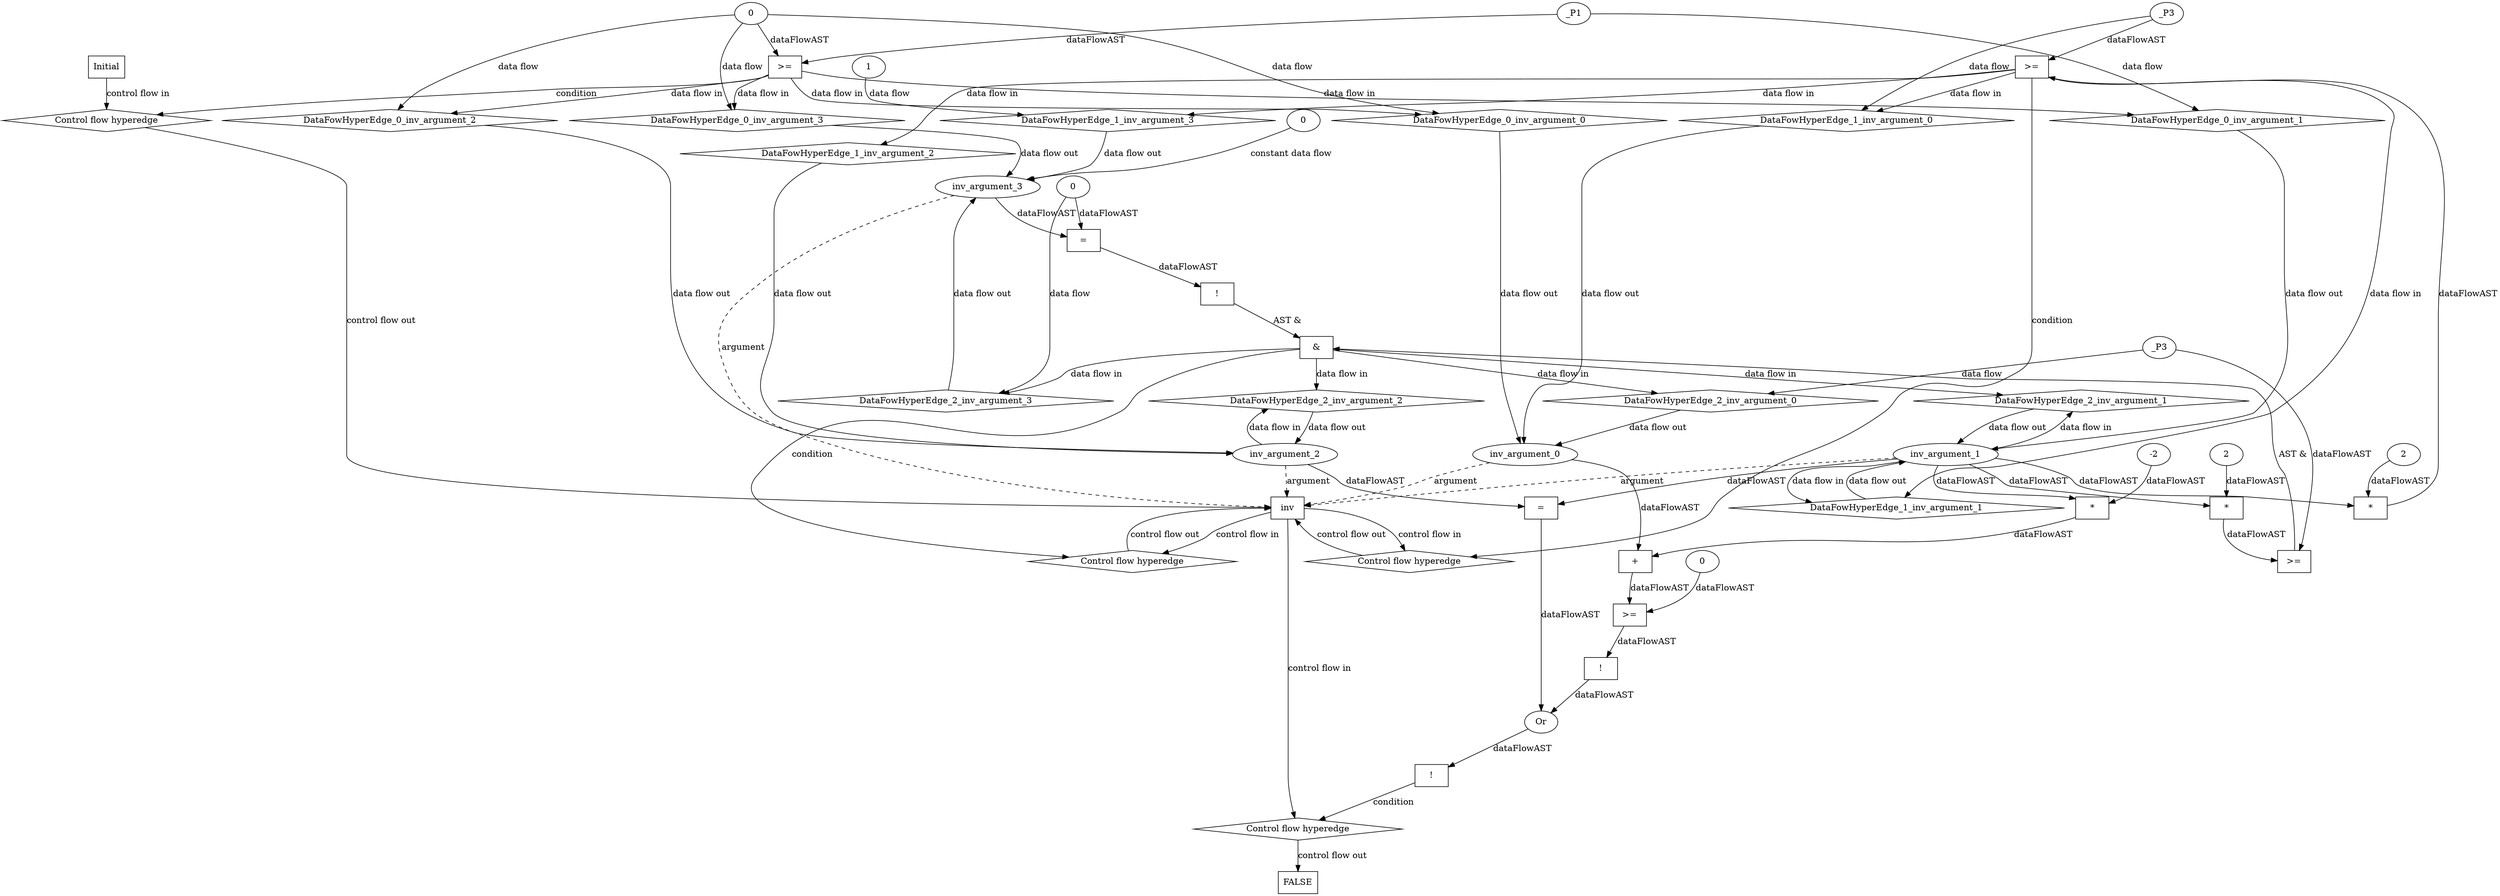 digraph dag {
"inv" [label="inv" nodeName="inv" class=cfn  shape="rect"];
FALSE [label="FALSE" nodeName=FALSE class=cfn  shape="rect"];
Initial [label="Initial" nodeName=Initial class=cfn  shape="rect"];
ControlFowHyperEdge_0 [label="Control flow hyperedge" nodeName=ControlFowHyperEdge_0 class=controlFlowHyperEdge shape="diamond"];
"Initial" -> ControlFowHyperEdge_0 [label="control flow in"]
ControlFowHyperEdge_0 -> "inv" [label="control flow out"]
ControlFowHyperEdge_1 [label="Control flow hyperedge" nodeName=ControlFowHyperEdge_1 class=controlFlowHyperEdge shape="diamond"];
"inv" -> ControlFowHyperEdge_1 [label="control flow in"]
ControlFowHyperEdge_1 -> "inv" [label="control flow out"]
ControlFowHyperEdge_2 [label="Control flow hyperedge" nodeName=ControlFowHyperEdge_2 class=controlFlowHyperEdge shape="diamond"];
"inv" -> ControlFowHyperEdge_2 [label="control flow in"]
ControlFowHyperEdge_2 -> "inv" [label="control flow out"]
ControlFowHyperEdge_3 [label="Control flow hyperedge" nodeName=ControlFowHyperEdge_3 class=controlFlowHyperEdge shape="diamond"];
"inv" -> ControlFowHyperEdge_3 [label="control flow in"]
ControlFowHyperEdge_3 -> "FALSE" [label="control flow out"]
"inv_argument_0" [label="inv_argument_0" nodeName=argument0 class=argument  head="inv" shape="oval"];
"inv_argument_0" -> "inv"[label="argument" style="dashed"]
"inv_argument_1" [label="inv_argument_1" nodeName=argument1 class=argument  head="inv" shape="oval"];
"inv_argument_1" -> "inv"[label="argument" style="dashed"]
"inv_argument_2" [label="inv_argument_2" nodeName=argument2 class=argument  head="inv" shape="oval"];
"inv_argument_2" -> "inv"[label="argument" style="dashed"]
"inv_argument_3" [label="inv_argument_3" nodeName=argument3 class=argument  head="inv" shape="oval"];
"inv_argument_3" -> "inv"[label="argument" style="dashed"]

"xxxinv___Initial_0xxxguard_0_node_0" [label=">=" nodeName="xxxinv___Initial_0xxxguard_0_node_0" class=Operator  shape="rect"];
"xxxinv___Initial_0xxxdataFlow1_node_0" -> "xxxinv___Initial_0xxxguard_0_node_0"[label="dataFlowAST"]
"xxxinv___Initial_0xxxdataFlow_0_node_0" -> "xxxinv___Initial_0xxxguard_0_node_0"[label="dataFlowAST"]

"xxxinv___Initial_0xxxguard_0_node_0" -> "ControlFowHyperEdge_0" [label="condition"];
"xxxinv___Initial_0xxxdataFlow_0_node_0" [label="0" nodeName="xxxinv___Initial_0xxxdataFlow_0_node_0" class=Literal ];

"xxxinv___Initial_0xxxdataFlow_0_node_0" -> "DataFowHyperEdge_0_inv_argument_0" [label="data flow"];
"xxxinv___Initial_0xxxdataFlow1_node_0" [label="_P1" nodeName="xxxinv___Initial_0xxxdataFlow1_node_0" class=Constant ];

"xxxinv___Initial_0xxxdataFlow1_node_0" -> "DataFowHyperEdge_0_inv_argument_1" [label="data flow"];

"xxxinv___Initial_0xxxdataFlow_0_node_0" -> "DataFowHyperEdge_0_inv_argument_2" [label="data flow"];

"xxxinv___Initial_0xxxdataFlow_0_node_0" -> "DataFowHyperEdge_0_inv_argument_3" [label="data flow"];
"xxxinv___inv_1xxxguard_0_node_0" [label=">=" nodeName="xxxinv___inv_1xxxguard_0_node_0" class=Operator  shape="rect"];
"xxxinv___inv_1xxxguard_0_node_1" [label="*" nodeName="xxxinv___inv_1xxxguard_0_node_1" class=Operator  shape="rect"];
"xxxinv___inv_1xxxguard_0_node_2" [label="2" nodeName="xxxinv___inv_1xxxguard_0_node_2" class=Coeff ];
"xxxinv___inv_1xxxguard_0_node_1" -> "xxxinv___inv_1xxxguard_0_node_0"[label="dataFlowAST"]
"xxxinv___inv_1xxxdataFlow_0_node_0" -> "xxxinv___inv_1xxxguard_0_node_0"[label="dataFlowAST"]
"xxxinv___inv_1xxxguard_0_node_2" -> "xxxinv___inv_1xxxguard_0_node_1"[label="dataFlowAST"]
"inv_argument_1" -> "xxxinv___inv_1xxxguard_0_node_1"[label="dataFlowAST"]

"xxxinv___inv_1xxxguard_0_node_0" -> "ControlFowHyperEdge_1" [label="condition"];
"xxxinv___inv_1xxxdataFlow_0_node_0" [label="_P3" nodeName="xxxinv___inv_1xxxdataFlow_0_node_0" class=Constant ];

"xxxinv___inv_1xxxdataFlow_0_node_0" -> "DataFowHyperEdge_1_inv_argument_0" [label="data flow"];
"xxxinv___inv_1xxxdataFlow1_node_0" [label="1" nodeName="xxxinv___inv_1xxxdataFlow1_node_0" class=Literal ];

"xxxinv___inv_1xxxdataFlow1_node_0" -> "DataFowHyperEdge_1_inv_argument_3" [label="data flow"];
"xxxinv___inv_2xxx_and" [label="&" nodeName="xxxinv___inv_2xxx_and" class=Operator shape="rect"];
"xxxinv___inv_2xxxguard_0_node_0" [label="!" nodeName="xxxinv___inv_2xxxguard_0_node_0" class=Operator shape="rect"];
"xxxinv___inv_2xxxguard_0_node_1" [label="=" nodeName="xxxinv___inv_2xxxguard_0_node_1" class=Operator  shape="rect"];
"xxxinv___inv_2xxxguard_0_node_1" -> "xxxinv___inv_2xxxguard_0_node_0"[label="dataFlowAST"]
"inv_argument_3" -> "xxxinv___inv_2xxxguard_0_node_1"[label="dataFlowAST"]
"xxxinv___inv_2xxxdataFlow1_node_0" -> "xxxinv___inv_2xxxguard_0_node_1"[label="dataFlowAST"]

"xxxinv___inv_2xxxguard_0_node_0" -> "xxxinv___inv_2xxx_and" [label="AST &"];
"xxxinv___inv_2xxxguard1_node_0" [label=">=" nodeName="xxxinv___inv_2xxxguard1_node_0" class=Operator  shape="rect"];
"xxxinv___inv_2xxxguard1_node_1" [label="*" nodeName="xxxinv___inv_2xxxguard1_node_1" class=Operator  shape="rect"];
"xxxinv___inv_2xxxguard1_node_2" [label="2" nodeName="xxxinv___inv_2xxxguard1_node_2" class=Coeff ];
"xxxinv___inv_2xxxguard1_node_1" -> "xxxinv___inv_2xxxguard1_node_0"[label="dataFlowAST"]
"xxxinv___inv_2xxxdataFlow_0_node_0" -> "xxxinv___inv_2xxxguard1_node_0"[label="dataFlowAST"]
"xxxinv___inv_2xxxguard1_node_2" -> "xxxinv___inv_2xxxguard1_node_1"[label="dataFlowAST"]
"inv_argument_1" -> "xxxinv___inv_2xxxguard1_node_1"[label="dataFlowAST"]

"xxxinv___inv_2xxxguard1_node_0" -> "xxxinv___inv_2xxx_and" [label="AST &"];
"xxxinv___inv_2xxx_and" -> "ControlFowHyperEdge_2" [label="condition"];
"xxxinv___inv_2xxxdataFlow_0_node_0" [label="_P3" nodeName="xxxinv___inv_2xxxdataFlow_0_node_0" class=Constant ];

"xxxinv___inv_2xxxdataFlow_0_node_0" -> "DataFowHyperEdge_2_inv_argument_0" [label="data flow"];
"xxxinv___inv_2xxxdataFlow1_node_0" [label="0" nodeName="xxxinv___inv_2xxxdataFlow1_node_0" class=Literal ];

"xxxinv___inv_2xxxdataFlow1_node_0" -> "DataFowHyperEdge_2_inv_argument_3" [label="data flow"];
"xxxFALSE___inv_3xxxguard_0_node_0" [label="!" nodeName="xxxFALSE___inv_3xxxguard_0_node_0" class=Operator shape="rect"];
"xxxFALSE___inv_3xxxguard_0_node_1" [label="Or" nodeName="xxxFALSE___inv_3xxxguard_0_node_1" class=Operator ];
"xxxFALSE___inv_3xxxguard_0_node_2" [label="!" nodeName="xxxFALSE___inv_3xxxguard_0_node_2" class=Operator shape="rect"];
"xxxFALSE___inv_3xxxguard_0_node_3" [label=">=" nodeName="xxxFALSE___inv_3xxxguard_0_node_3" class=Operator  shape="rect"];
"xxxFALSE___inv_3xxxguard_0_node_4" [label="+" nodeName="xxxFALSE___inv_3xxxguard_0_node_4" class= Operator shape="rect"];
"xxxFALSE___inv_3xxxguard_0_node_6" [label="*" nodeName="xxxFALSE___inv_3xxxguard_0_node_6" class=Operator  shape="rect"];
"xxxFALSE___inv_3xxxguard_0_node_7" [label="-2" nodeName="xxxFALSE___inv_3xxxguard_0_node_7" class=Coeff ];
"xxxFALSE___inv_3xxxguard_0_node_9" [label="0" nodeName="xxxFALSE___inv_3xxxguard_0_node_9" class=Literal ];
"xxxFALSE___inv_3xxxguard_0_node_10" [label="=" nodeName="xxxFALSE___inv_3xxxguard_0_node_10" class=Operator  shape="rect"];
"xxxFALSE___inv_3xxxguard_0_node_1" -> "xxxFALSE___inv_3xxxguard_0_node_0"[label="dataFlowAST"]
"xxxFALSE___inv_3xxxguard_0_node_2" -> "xxxFALSE___inv_3xxxguard_0_node_1"[label="dataFlowAST"]
"xxxFALSE___inv_3xxxguard_0_node_10" -> "xxxFALSE___inv_3xxxguard_0_node_1"[label="dataFlowAST"]
"xxxFALSE___inv_3xxxguard_0_node_3" -> "xxxFALSE___inv_3xxxguard_0_node_2"[label="dataFlowAST"]
"xxxFALSE___inv_3xxxguard_0_node_4" -> "xxxFALSE___inv_3xxxguard_0_node_3"[label="dataFlowAST"]
"xxxFALSE___inv_3xxxguard_0_node_9" -> "xxxFALSE___inv_3xxxguard_0_node_3"[label="dataFlowAST"]
"inv_argument_0" -> "xxxFALSE___inv_3xxxguard_0_node_4"[label="dataFlowAST"]
"xxxFALSE___inv_3xxxguard_0_node_6" -> "xxxFALSE___inv_3xxxguard_0_node_4"[label="dataFlowAST"]
"inv_argument_1" -> "xxxFALSE___inv_3xxxguard_0_node_6"[label="dataFlowAST"]
"xxxFALSE___inv_3xxxguard_0_node_7" -> "xxxFALSE___inv_3xxxguard_0_node_6"[label="dataFlowAST"]
"inv_argument_2" -> "xxxFALSE___inv_3xxxguard_0_node_10"[label="dataFlowAST"]
"inv_argument_1" -> "xxxFALSE___inv_3xxxguard_0_node_10"[label="dataFlowAST"]

"xxxFALSE___inv_3xxxguard_0_node_0" -> "ControlFowHyperEdge_3" [label="condition"];
"DataFowHyperEdge_0_inv_argument_0" [label="DataFowHyperEdge_0_inv_argument_0" nodeName="DataFowHyperEdge_0_inv_argument_0" class=DataFlowHyperedge shape="diamond"];
"DataFowHyperEdge_0_inv_argument_0" -> "inv_argument_0"[label="data flow out"]
"xxxinv___Initial_0xxxguard_0_node_0" -> "DataFowHyperEdge_0_inv_argument_0"[label="data flow in"]
"DataFowHyperEdge_0_inv_argument_1" [label="DataFowHyperEdge_0_inv_argument_1" nodeName="DataFowHyperEdge_0_inv_argument_1" class=DataFlowHyperedge shape="diamond"];
"DataFowHyperEdge_0_inv_argument_1" -> "inv_argument_1"[label="data flow out"]
"xxxinv___Initial_0xxxguard_0_node_0" -> "DataFowHyperEdge_0_inv_argument_1"[label="data flow in"]
"DataFowHyperEdge_0_inv_argument_2" [label="DataFowHyperEdge_0_inv_argument_2" nodeName="DataFowHyperEdge_0_inv_argument_2" class=DataFlowHyperedge shape="diamond"];
"DataFowHyperEdge_0_inv_argument_2" -> "inv_argument_2"[label="data flow out"]
"xxxinv___Initial_0xxxguard_0_node_0" -> "DataFowHyperEdge_0_inv_argument_2"[label="data flow in"]
"DataFowHyperEdge_0_inv_argument_3" [label="DataFowHyperEdge_0_inv_argument_3" nodeName="DataFowHyperEdge_0_inv_argument_3" class=DataFlowHyperedge shape="diamond"];
"DataFowHyperEdge_0_inv_argument_3" -> "inv_argument_3"[label="data flow out"]
"xxxinv___Initial_0xxxguard_0_node_0" -> "DataFowHyperEdge_0_inv_argument_3"[label="data flow in"]
"DataFowHyperEdge_1_inv_argument_0" [label="DataFowHyperEdge_1_inv_argument_0" nodeName="DataFowHyperEdge_1_inv_argument_0" class=DataFlowHyperedge shape="diamond"];
"DataFowHyperEdge_1_inv_argument_0" -> "inv_argument_0"[label="data flow out"]
"xxxinv___inv_1xxxguard_0_node_0" -> "DataFowHyperEdge_1_inv_argument_0"[label="data flow in"]
"DataFowHyperEdge_1_inv_argument_1" [label="DataFowHyperEdge_1_inv_argument_1" nodeName="DataFowHyperEdge_1_inv_argument_1" class=DataFlowHyperedge shape="diamond"];
"DataFowHyperEdge_1_inv_argument_1" -> "inv_argument_1"[label="data flow out"]
"xxxinv___inv_1xxxguard_0_node_0" -> "DataFowHyperEdge_1_inv_argument_1"[label="data flow in"]
"DataFowHyperEdge_1_inv_argument_2" [label="DataFowHyperEdge_1_inv_argument_2" nodeName="DataFowHyperEdge_1_inv_argument_2" class=DataFlowHyperedge shape="diamond"];
"DataFowHyperEdge_1_inv_argument_2" -> "inv_argument_2"[label="data flow out"]
"xxxinv___inv_1xxxguard_0_node_0" -> "DataFowHyperEdge_1_inv_argument_2"[label="data flow in"]
"DataFowHyperEdge_1_inv_argument_3" [label="DataFowHyperEdge_1_inv_argument_3" nodeName="DataFowHyperEdge_1_inv_argument_3" class=DataFlowHyperedge shape="diamond"];
"DataFowHyperEdge_1_inv_argument_3" -> "inv_argument_3"[label="data flow out"]
"xxxinv___inv_1xxxguard_0_node_0" -> "DataFowHyperEdge_1_inv_argument_3"[label="data flow in"]
"DataFowHyperEdge_2_inv_argument_0" [label="DataFowHyperEdge_2_inv_argument_0" nodeName="DataFowHyperEdge_2_inv_argument_0" class=DataFlowHyperedge shape="diamond"];
"DataFowHyperEdge_2_inv_argument_0" -> "inv_argument_0"[label="data flow out"]
"xxxinv___inv_2xxx_and" -> "DataFowHyperEdge_2_inv_argument_0"[label="data flow in"]
"DataFowHyperEdge_2_inv_argument_1" [label="DataFowHyperEdge_2_inv_argument_1" nodeName="DataFowHyperEdge_2_inv_argument_1" class=DataFlowHyperedge shape="diamond"];
"DataFowHyperEdge_2_inv_argument_1" -> "inv_argument_1"[label="data flow out"]
"xxxinv___inv_2xxx_and" -> "DataFowHyperEdge_2_inv_argument_1"[label="data flow in"]
"DataFowHyperEdge_2_inv_argument_2" [label="DataFowHyperEdge_2_inv_argument_2" nodeName="DataFowHyperEdge_2_inv_argument_2" class=DataFlowHyperedge shape="diamond"];
"DataFowHyperEdge_2_inv_argument_2" -> "inv_argument_2"[label="data flow out"]
"xxxinv___inv_2xxx_and" -> "DataFowHyperEdge_2_inv_argument_2"[label="data flow in"]
"DataFowHyperEdge_2_inv_argument_3" [label="DataFowHyperEdge_2_inv_argument_3" nodeName="DataFowHyperEdge_2_inv_argument_3" class=DataFlowHyperedge shape="diamond"];
"DataFowHyperEdge_2_inv_argument_3" -> "inv_argument_3"[label="data flow out"]
"xxxinv___inv_2xxx_and" -> "DataFowHyperEdge_2_inv_argument_3"[label="data flow in"]
"xxxinv___inv_1xxxinv_argument_3_constant_0" [label="0" nodeName="xxxinv___inv_1xxxinv_argument_3_constant_0" class=Constant];
"xxxinv___inv_1xxxinv_argument_3_constant_0" -> "inv_argument_3" [label="constant data flow"];
"inv_argument_1" -> "DataFowHyperEdge_1_inv_argument_1"[label="data flow in"]
"inv_argument_1" -> "DataFowHyperEdge_2_inv_argument_1"[label="data flow in"]
"inv_argument_2" -> "DataFowHyperEdge_2_inv_argument_2"[label="data flow in"]




}
